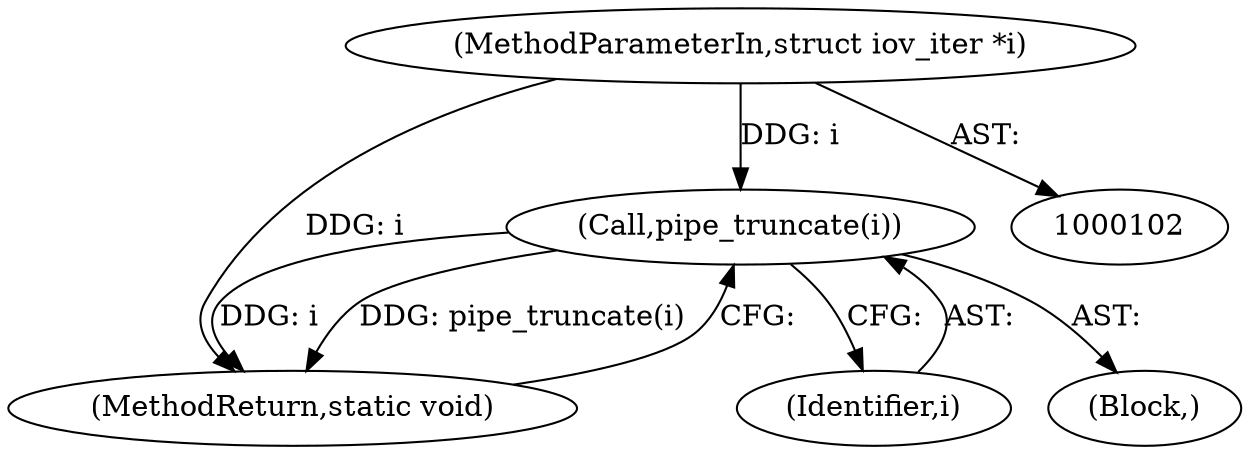 digraph "0_linux_b9dc6f65bc5e232d1c05fe34b5daadc7e8bbf1fb_0@pointer" {
"1000204" [label="(Call,pipe_truncate(i))"];
"1000103" [label="(MethodParameterIn,struct iov_iter *i)"];
"1000206" [label="(MethodReturn,static void)"];
"1000205" [label="(Identifier,i)"];
"1000204" [label="(Call,pipe_truncate(i))"];
"1000105" [label="(Block,)"];
"1000103" [label="(MethodParameterIn,struct iov_iter *i)"];
"1000204" -> "1000105"  [label="AST: "];
"1000204" -> "1000205"  [label="CFG: "];
"1000205" -> "1000204"  [label="AST: "];
"1000206" -> "1000204"  [label="CFG: "];
"1000204" -> "1000206"  [label="DDG: i"];
"1000204" -> "1000206"  [label="DDG: pipe_truncate(i)"];
"1000103" -> "1000204"  [label="DDG: i"];
"1000103" -> "1000102"  [label="AST: "];
"1000103" -> "1000206"  [label="DDG: i"];
}
